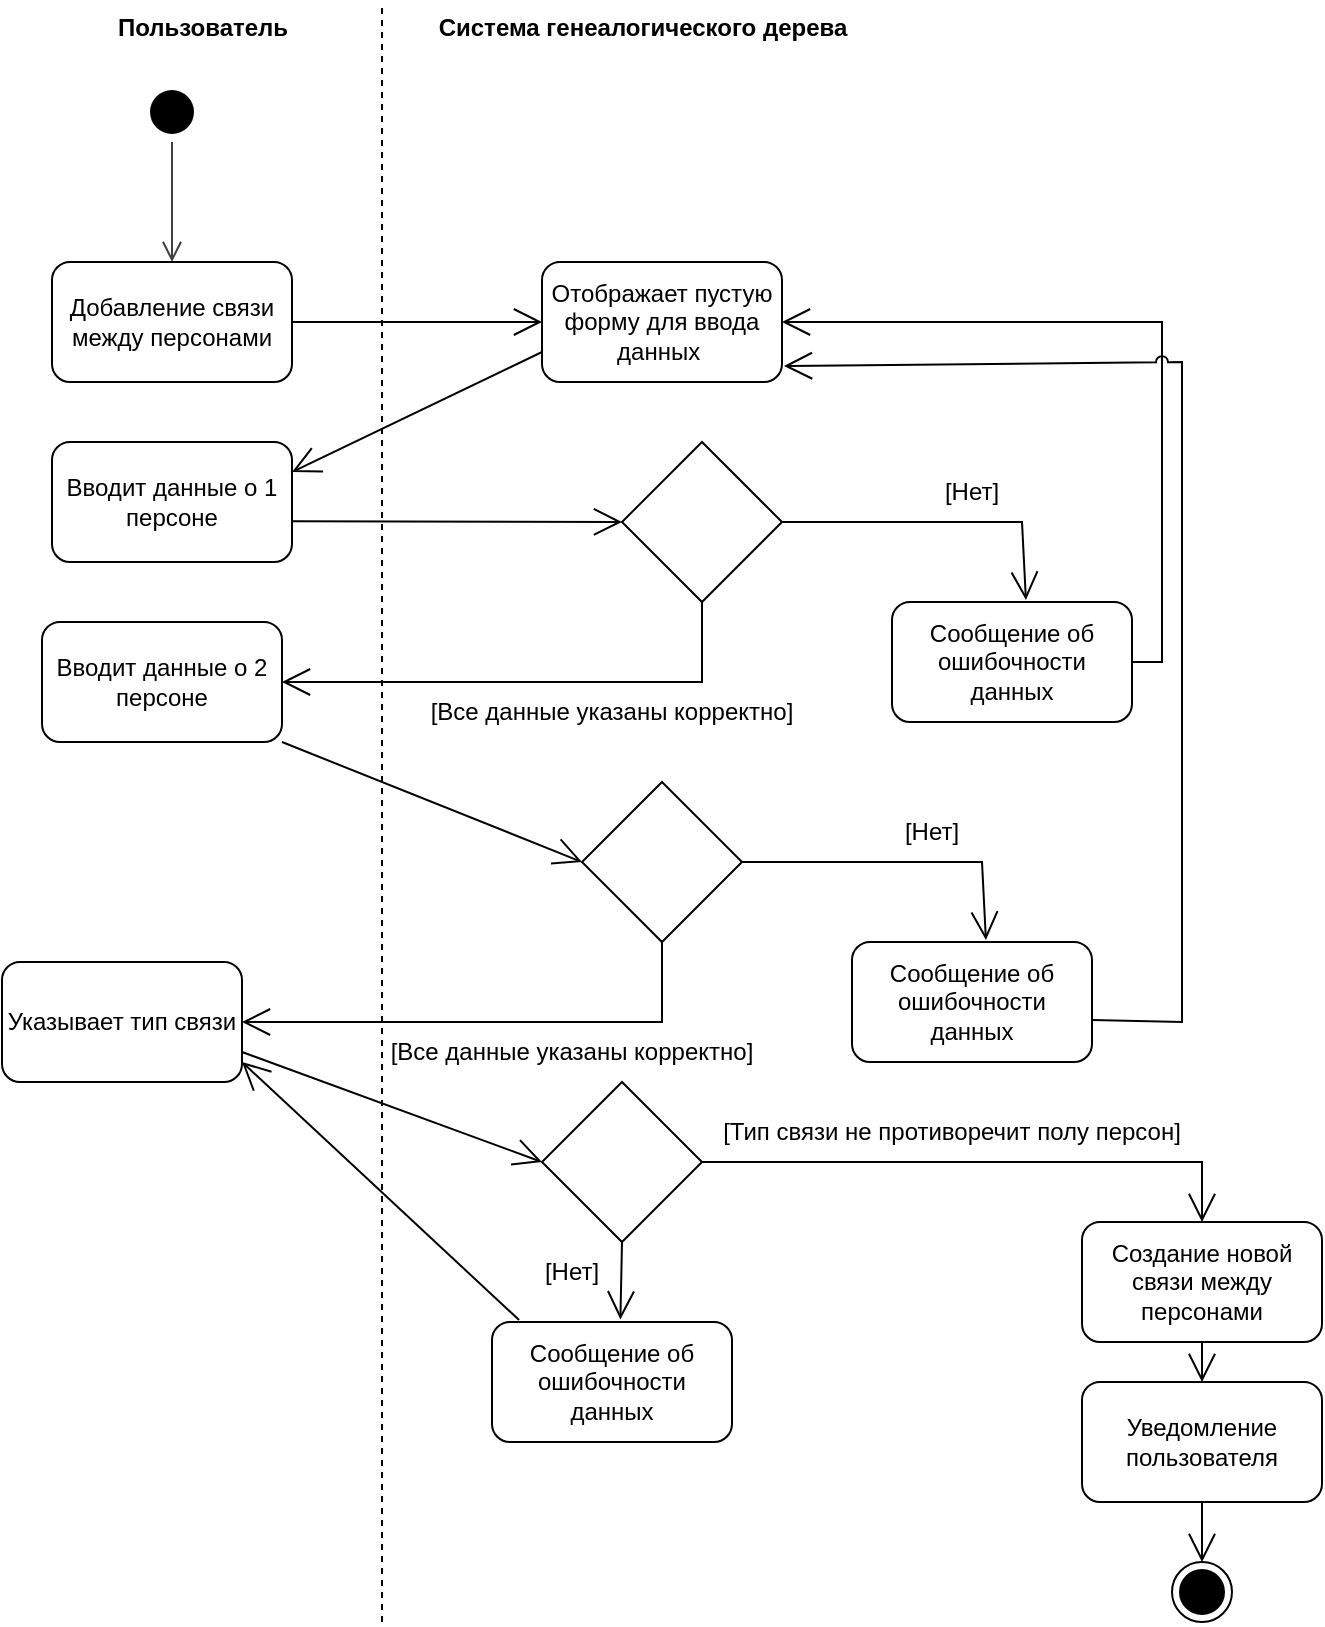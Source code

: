 <mxfile version="27.0.5">
  <diagram name="Страница — 1" id="-K5M7E3bF1IKvgw-pDKH">
    <mxGraphModel dx="1395" dy="888" grid="1" gridSize="10" guides="1" tooltips="1" connect="1" arrows="1" fold="1" page="1" pageScale="1" pageWidth="1100" pageHeight="850" math="0" shadow="0">
      <root>
        <mxCell id="0" />
        <mxCell id="1" parent="0" />
        <mxCell id="XTBzalapVHw_kVNB5Hhz-1" value="" style="endArrow=none;dashed=1;html=1;rounded=0;" edge="1" parent="1">
          <mxGeometry width="50" height="50" relative="1" as="geometry">
            <mxPoint x="400" y="910" as="sourcePoint" />
            <mxPoint x="400" y="100" as="targetPoint" />
          </mxGeometry>
        </mxCell>
        <mxCell id="XTBzalapVHw_kVNB5Hhz-2" value="Пользователь" style="text;align=center;fontStyle=1;verticalAlign=middle;spacingLeft=3;spacingRight=3;strokeColor=none;rotatable=0;points=[[0,0.5],[1,0.5]];portConstraint=eastwest;html=1;" vertex="1" parent="1">
          <mxGeometry x="270" y="100" width="80" height="26" as="geometry" />
        </mxCell>
        <mxCell id="XTBzalapVHw_kVNB5Hhz-3" value="Система генеалогического дерева" style="text;align=center;fontStyle=1;verticalAlign=middle;spacingLeft=3;spacingRight=3;strokeColor=none;rotatable=0;points=[[0,0.5],[1,0.5]];portConstraint=eastwest;html=1;" vertex="1" parent="1">
          <mxGeometry x="490" y="100" width="80" height="26" as="geometry" />
        </mxCell>
        <mxCell id="XTBzalapVHw_kVNB5Hhz-4" value="" style="ellipse;html=1;shape=startState;fillColor=#000000;strokeColor=none;" vertex="1" parent="1">
          <mxGeometry x="280" y="140" width="30" height="30" as="geometry" />
        </mxCell>
        <mxCell id="XTBzalapVHw_kVNB5Hhz-5" value="" style="edgeStyle=orthogonalEdgeStyle;html=1;verticalAlign=bottom;endArrow=open;endSize=8;strokeColor=#404040;rounded=0;" edge="1" parent="1" source="XTBzalapVHw_kVNB5Hhz-4">
          <mxGeometry relative="1" as="geometry">
            <mxPoint x="295" y="230" as="targetPoint" />
          </mxGeometry>
        </mxCell>
        <mxCell id="XTBzalapVHw_kVNB5Hhz-6" value="Добавление связи между персонами" style="rounded=1;whiteSpace=wrap;html=1;" vertex="1" parent="1">
          <mxGeometry x="235" y="230" width="120" height="60" as="geometry" />
        </mxCell>
        <mxCell id="XTBzalapVHw_kVNB5Hhz-7" value="" style="endArrow=open;endFill=1;endSize=12;html=1;rounded=0;exitX=1;exitY=0.5;exitDx=0;exitDy=0;" edge="1" parent="1" source="XTBzalapVHw_kVNB5Hhz-6">
          <mxGeometry width="160" relative="1" as="geometry">
            <mxPoint x="360" y="270" as="sourcePoint" />
            <mxPoint x="480" y="260" as="targetPoint" />
          </mxGeometry>
        </mxCell>
        <mxCell id="XTBzalapVHw_kVNB5Hhz-8" value="&lt;span style=&quot;line-height: 107%;&quot;&gt;Отображает пустую форму для ввода данных&amp;nbsp;&lt;/span&gt;" style="rounded=1;whiteSpace=wrap;html=1;strokeColor=default;align=center;verticalAlign=middle;fontFamily=Helvetica;fontSize=12;fontColor=default;fillColor=default;" vertex="1" parent="1">
          <mxGeometry x="480" y="230" width="120" height="60" as="geometry" />
        </mxCell>
        <mxCell id="XTBzalapVHw_kVNB5Hhz-9" value="" style="endArrow=open;endFill=1;endSize=12;html=1;rounded=0;exitX=0;exitY=0.75;exitDx=0;exitDy=0;entryX=1;entryY=0.25;entryDx=0;entryDy=0;" edge="1" parent="1" source="XTBzalapVHw_kVNB5Hhz-8" target="XTBzalapVHw_kVNB5Hhz-10">
          <mxGeometry width="160" relative="1" as="geometry">
            <mxPoint x="365" y="270" as="sourcePoint" />
            <mxPoint x="370" y="330" as="targetPoint" />
          </mxGeometry>
        </mxCell>
        <mxCell id="XTBzalapVHw_kVNB5Hhz-10" value="Вводит данные о 1 персоне" style="rounded=1;whiteSpace=wrap;html=1;" vertex="1" parent="1">
          <mxGeometry x="235" y="320" width="120" height="60" as="geometry" />
        </mxCell>
        <mxCell id="XTBzalapVHw_kVNB5Hhz-11" value="" style="rhombus;whiteSpace=wrap;html=1;" vertex="1" parent="1">
          <mxGeometry x="520" y="320" width="80" height="80" as="geometry" />
        </mxCell>
        <mxCell id="XTBzalapVHw_kVNB5Hhz-12" value="" style="endArrow=open;endFill=1;endSize=12;html=1;rounded=0;exitX=1;exitY=0.661;exitDx=0;exitDy=0;entryX=0;entryY=0.5;entryDx=0;entryDy=0;exitPerimeter=0;" edge="1" parent="1" source="XTBzalapVHw_kVNB5Hhz-10" target="XTBzalapVHw_kVNB5Hhz-11">
          <mxGeometry width="160" relative="1" as="geometry">
            <mxPoint x="490" y="285" as="sourcePoint" />
            <mxPoint x="365" y="345" as="targetPoint" />
          </mxGeometry>
        </mxCell>
        <mxCell id="XTBzalapVHw_kVNB5Hhz-13" value="" style="endArrow=open;endFill=1;endSize=12;html=1;rounded=0;exitX=0.5;exitY=1;exitDx=0;exitDy=0;entryX=1;entryY=0.5;entryDx=0;entryDy=0;" edge="1" parent="1" source="XTBzalapVHw_kVNB5Hhz-11" target="XTBzalapVHw_kVNB5Hhz-25">
          <mxGeometry width="160" relative="1" as="geometry">
            <mxPoint x="500" y="295" as="sourcePoint" />
            <mxPoint x="790" y="450" as="targetPoint" />
            <Array as="points">
              <mxPoint x="560" y="440" />
              <mxPoint x="450" y="440" />
            </Array>
          </mxGeometry>
        </mxCell>
        <mxCell id="XTBzalapVHw_kVNB5Hhz-14" value="[Все данные указаны корректно]" style="text;html=1;align=center;verticalAlign=middle;whiteSpace=wrap;rounded=0;" vertex="1" parent="1">
          <mxGeometry x="420" y="440" width="190" height="30" as="geometry" />
        </mxCell>
        <mxCell id="XTBzalapVHw_kVNB5Hhz-15" value="" style="endArrow=open;endFill=1;endSize=12;html=1;rounded=0;exitX=1;exitY=0.5;exitDx=0;exitDy=0;entryX=0.558;entryY=-0.017;entryDx=0;entryDy=0;entryPerimeter=0;" edge="1" parent="1" source="XTBzalapVHw_kVNB5Hhz-11" target="XTBzalapVHw_kVNB5Hhz-17">
          <mxGeometry width="160" relative="1" as="geometry">
            <mxPoint x="750" y="410" as="sourcePoint" />
            <mxPoint x="750" y="490" as="targetPoint" />
            <Array as="points">
              <mxPoint x="720" y="360" />
            </Array>
          </mxGeometry>
        </mxCell>
        <mxCell id="XTBzalapVHw_kVNB5Hhz-16" value="[Нет]" style="text;html=1;align=center;verticalAlign=middle;whiteSpace=wrap;rounded=0;" vertex="1" parent="1">
          <mxGeometry x="600" y="330" width="190" height="30" as="geometry" />
        </mxCell>
        <mxCell id="XTBzalapVHw_kVNB5Hhz-17" value="Сообщение об ошибочности данных" style="rounded=1;whiteSpace=wrap;html=1;" vertex="1" parent="1">
          <mxGeometry x="655" y="400" width="120" height="60" as="geometry" />
        </mxCell>
        <mxCell id="XTBzalapVHw_kVNB5Hhz-18" value="Создание новой связи между персонами" style="rounded=1;whiteSpace=wrap;html=1;" vertex="1" parent="1">
          <mxGeometry x="750" y="710" width="120" height="60" as="geometry" />
        </mxCell>
        <mxCell id="XTBzalapVHw_kVNB5Hhz-19" value="Уведомление пользователя" style="rounded=1;whiteSpace=wrap;html=1;" vertex="1" parent="1">
          <mxGeometry x="750" y="790" width="120" height="60" as="geometry" />
        </mxCell>
        <mxCell id="XTBzalapVHw_kVNB5Hhz-20" value="" style="endArrow=open;endFill=1;endSize=12;html=1;rounded=0;exitX=0.5;exitY=1;exitDx=0;exitDy=0;entryX=0.5;entryY=0;entryDx=0;entryDy=0;" edge="1" parent="1" source="XTBzalapVHw_kVNB5Hhz-18" target="XTBzalapVHw_kVNB5Hhz-19">
          <mxGeometry width="160" relative="1" as="geometry">
            <mxPoint x="595" y="770" as="sourcePoint" />
            <mxPoint x="595" y="850" as="targetPoint" />
          </mxGeometry>
        </mxCell>
        <mxCell id="XTBzalapVHw_kVNB5Hhz-22" value="" style="endArrow=open;endFill=1;endSize=12;html=1;rounded=0;exitX=1;exitY=0.5;exitDx=0;exitDy=0;entryX=1;entryY=0.5;entryDx=0;entryDy=0;" edge="1" parent="1" source="XTBzalapVHw_kVNB5Hhz-17" target="XTBzalapVHw_kVNB5Hhz-8">
          <mxGeometry width="160" relative="1" as="geometry">
            <mxPoint x="725" y="330" as="sourcePoint" />
            <mxPoint x="715" y="490" as="targetPoint" />
            <Array as="points">
              <mxPoint x="790" y="430" />
              <mxPoint x="790" y="260" />
            </Array>
          </mxGeometry>
        </mxCell>
        <mxCell id="XTBzalapVHw_kVNB5Hhz-23" value="" style="ellipse;html=1;shape=endState;fillColor=#000000;strokeColor=default;" vertex="1" parent="1">
          <mxGeometry x="795" y="880" width="30" height="30" as="geometry" />
        </mxCell>
        <mxCell id="XTBzalapVHw_kVNB5Hhz-24" value="" style="endArrow=open;endFill=1;endSize=12;html=1;rounded=0;entryX=0.5;entryY=0;entryDx=0;entryDy=0;" edge="1" parent="1">
          <mxGeometry width="160" relative="1" as="geometry">
            <mxPoint x="810" y="850" as="sourcePoint" />
            <mxPoint x="810" y="880" as="targetPoint" />
          </mxGeometry>
        </mxCell>
        <mxCell id="XTBzalapVHw_kVNB5Hhz-25" value="Вводит данные о 2 персоне" style="rounded=1;whiteSpace=wrap;html=1;" vertex="1" parent="1">
          <mxGeometry x="230" y="410" width="120" height="60" as="geometry" />
        </mxCell>
        <mxCell id="XTBzalapVHw_kVNB5Hhz-32" value="" style="endArrow=open;endFill=1;endSize=12;html=1;rounded=0;entryX=0;entryY=0.5;entryDx=0;entryDy=0;" edge="1" parent="1">
          <mxGeometry width="160" relative="1" as="geometry">
            <mxPoint x="350" y="470" as="sourcePoint" />
            <mxPoint x="500" y="530" as="targetPoint" />
          </mxGeometry>
        </mxCell>
        <mxCell id="XTBzalapVHw_kVNB5Hhz-33" value="" style="endArrow=open;endFill=1;endSize=12;html=1;rounded=0;exitX=0.5;exitY=1;exitDx=0;exitDy=0;entryX=1;entryY=0.5;entryDx=0;entryDy=0;" edge="1" parent="1">
          <mxGeometry width="160" relative="1" as="geometry">
            <mxPoint x="540" y="570" as="sourcePoint" />
            <mxPoint x="330" y="610" as="targetPoint" />
            <Array as="points">
              <mxPoint x="540" y="610" />
              <mxPoint x="430" y="610" />
            </Array>
          </mxGeometry>
        </mxCell>
        <mxCell id="XTBzalapVHw_kVNB5Hhz-34" value="[Все данные указаны корректно]" style="text;html=1;align=center;verticalAlign=middle;whiteSpace=wrap;rounded=0;" vertex="1" parent="1">
          <mxGeometry x="400" y="610" width="190" height="30" as="geometry" />
        </mxCell>
        <mxCell id="XTBzalapVHw_kVNB5Hhz-35" value="" style="endArrow=open;endFill=1;endSize=12;html=1;rounded=0;exitX=1;exitY=0.5;exitDx=0;exitDy=0;entryX=0.558;entryY=-0.017;entryDx=0;entryDy=0;entryPerimeter=0;" edge="1" parent="1" target="XTBzalapVHw_kVNB5Hhz-37">
          <mxGeometry width="160" relative="1" as="geometry">
            <mxPoint x="580" y="530" as="sourcePoint" />
            <mxPoint x="730" y="660" as="targetPoint" />
            <Array as="points">
              <mxPoint x="700" y="530" />
            </Array>
          </mxGeometry>
        </mxCell>
        <mxCell id="XTBzalapVHw_kVNB5Hhz-36" value="[Нет]" style="text;html=1;align=center;verticalAlign=middle;whiteSpace=wrap;rounded=0;" vertex="1" parent="1">
          <mxGeometry x="580" y="500" width="190" height="30" as="geometry" />
        </mxCell>
        <mxCell id="XTBzalapVHw_kVNB5Hhz-37" value="Сообщение об ошибочности данных" style="rounded=1;whiteSpace=wrap;html=1;" vertex="1" parent="1">
          <mxGeometry x="635" y="570" width="120" height="60" as="geometry" />
        </mxCell>
        <mxCell id="XTBzalapVHw_kVNB5Hhz-38" value="" style="rhombus;whiteSpace=wrap;html=1;" vertex="1" parent="1">
          <mxGeometry x="500" y="490" width="80" height="80" as="geometry" />
        </mxCell>
        <mxCell id="XTBzalapVHw_kVNB5Hhz-39" value="" style="endArrow=open;endFill=1;endSize=12;html=1;rounded=0;exitX=1;exitY=0.65;exitDx=0;exitDy=0;entryX=1.008;entryY=0.867;entryDx=0;entryDy=0;exitPerimeter=0;entryPerimeter=0;startArrow=none;startFill=0;jumpStyle=arc;" edge="1" parent="1" source="XTBzalapVHw_kVNB5Hhz-37" target="XTBzalapVHw_kVNB5Hhz-8">
          <mxGeometry width="160" relative="1" as="geometry">
            <mxPoint x="785" y="440" as="sourcePoint" />
            <mxPoint x="610" y="270" as="targetPoint" />
            <Array as="points">
              <mxPoint x="800" y="610" />
              <mxPoint x="800" y="280" />
            </Array>
          </mxGeometry>
        </mxCell>
        <mxCell id="XTBzalapVHw_kVNB5Hhz-40" value="Указывает тип связи" style="rounded=1;whiteSpace=wrap;html=1;" vertex="1" parent="1">
          <mxGeometry x="210" y="580" width="120" height="60" as="geometry" />
        </mxCell>
        <mxCell id="XTBzalapVHw_kVNB5Hhz-41" value="" style="endArrow=open;endFill=1;endSize=12;html=1;rounded=0;exitX=0.5;exitY=1;exitDx=0;exitDy=0;entryX=0.535;entryY=-0.021;entryDx=0;entryDy=0;entryPerimeter=0;" edge="1" parent="1" target="XTBzalapVHw_kVNB5Hhz-43" source="XTBzalapVHw_kVNB5Hhz-44">
          <mxGeometry width="160" relative="1" as="geometry">
            <mxPoint x="570" y="690" as="sourcePoint" />
            <mxPoint x="720" y="820" as="targetPoint" />
            <Array as="points" />
          </mxGeometry>
        </mxCell>
        <mxCell id="XTBzalapVHw_kVNB5Hhz-42" value="[Нет]" style="text;html=1;align=center;verticalAlign=middle;whiteSpace=wrap;rounded=0;" vertex="1" parent="1">
          <mxGeometry x="400" y="720" width="190" height="30" as="geometry" />
        </mxCell>
        <mxCell id="XTBzalapVHw_kVNB5Hhz-43" value="Сообщение об ошибочности данных" style="rounded=1;whiteSpace=wrap;html=1;" vertex="1" parent="1">
          <mxGeometry x="455" y="760" width="120" height="60" as="geometry" />
        </mxCell>
        <mxCell id="XTBzalapVHw_kVNB5Hhz-44" value="" style="rhombus;whiteSpace=wrap;html=1;" vertex="1" parent="1">
          <mxGeometry x="480" y="640" width="80" height="80" as="geometry" />
        </mxCell>
        <mxCell id="XTBzalapVHw_kVNB5Hhz-47" value="" style="endArrow=open;endFill=1;endSize=12;html=1;rounded=0;exitX=1;exitY=0.75;exitDx=0;exitDy=0;entryX=0;entryY=0.5;entryDx=0;entryDy=0;" edge="1" parent="1" source="XTBzalapVHw_kVNB5Hhz-40" target="XTBzalapVHw_kVNB5Hhz-44">
          <mxGeometry width="160" relative="1" as="geometry">
            <mxPoint x="240" y="750" as="sourcePoint" />
            <mxPoint x="400" y="750" as="targetPoint" />
          </mxGeometry>
        </mxCell>
        <mxCell id="XTBzalapVHw_kVNB5Hhz-49" value="" style="endArrow=open;endFill=1;endSize=12;html=1;rounded=0;exitX=1;exitY=0.5;exitDx=0;exitDy=0;entryX=0.5;entryY=0;entryDx=0;entryDy=0;" edge="1" parent="1" source="XTBzalapVHw_kVNB5Hhz-44" target="XTBzalapVHw_kVNB5Hhz-18">
          <mxGeometry width="160" relative="1" as="geometry">
            <mxPoint x="340" y="635" as="sourcePoint" />
            <mxPoint x="810" y="750" as="targetPoint" />
            <Array as="points">
              <mxPoint x="810" y="680" />
            </Array>
          </mxGeometry>
        </mxCell>
        <mxCell id="XTBzalapVHw_kVNB5Hhz-50" value="[Тип связи не противоречит полу персон]" style="text;html=1;align=center;verticalAlign=middle;whiteSpace=wrap;rounded=0;" vertex="1" parent="1">
          <mxGeometry x="560" y="650" width="250" height="30" as="geometry" />
        </mxCell>
        <mxCell id="XTBzalapVHw_kVNB5Hhz-58" value="" style="endArrow=open;endFill=1;endSize=12;html=1;rounded=0;exitX=0.113;exitY=-0.016;exitDx=0;exitDy=0;exitPerimeter=0;" edge="1" parent="1" source="XTBzalapVHw_kVNB5Hhz-43">
          <mxGeometry width="160" relative="1" as="geometry">
            <mxPoint x="520" y="820" as="sourcePoint" />
            <mxPoint x="330" y="630" as="targetPoint" />
          </mxGeometry>
        </mxCell>
      </root>
    </mxGraphModel>
  </diagram>
</mxfile>
